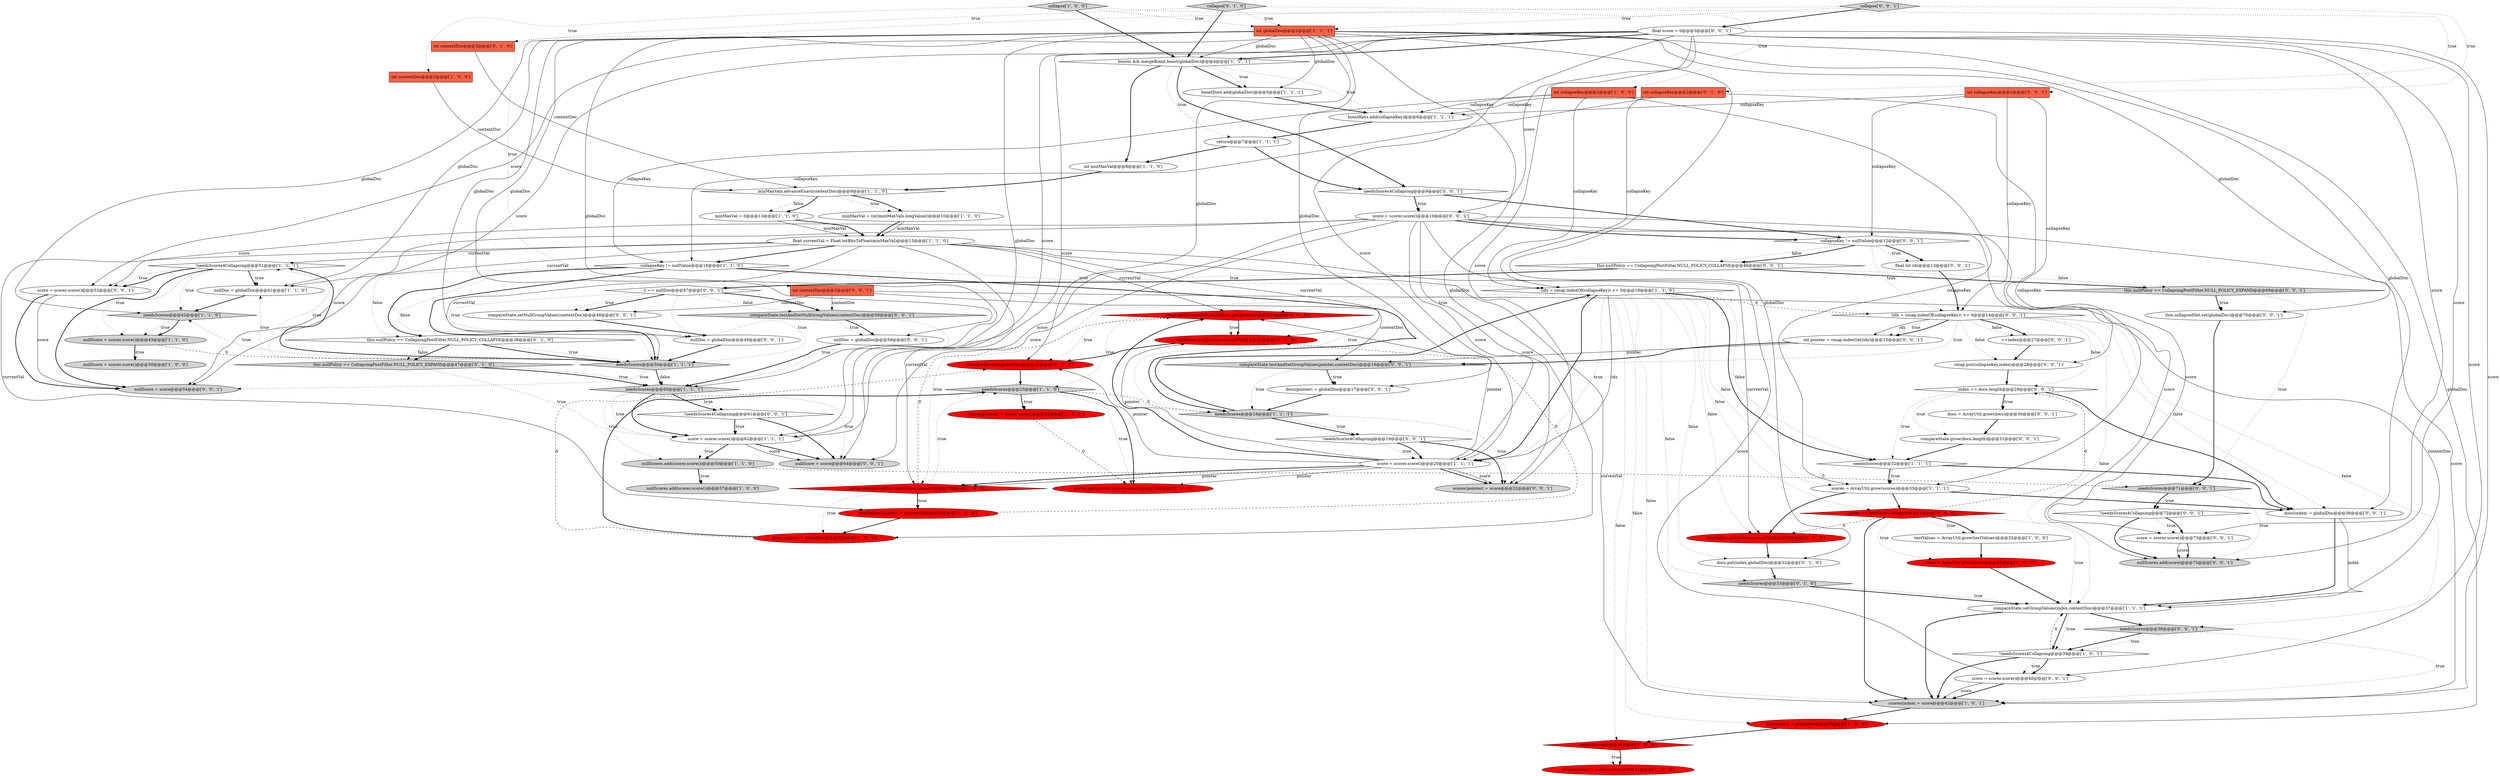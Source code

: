 digraph {
88 [style = filled, label = "++index@@@27@@@['0', '0', '1']", fillcolor = white, shape = ellipse image = "AAA0AAABBB3BBB"];
63 [style = filled, label = "collapseKey != nullValue@@@12@@@['0', '0', '1']", fillcolor = white, shape = diamond image = "AAA0AAABBB3BBB"];
50 [style = filled, label = "comp.test(currentVal,testValues.get(pointer))@@@20@@@['0', '1', '0']", fillcolor = red, shape = diamond image = "AAA1AAABBB2BBB"];
71 [style = filled, label = "scores(pointer( = score@@@22@@@['0', '0', '1']", fillcolor = lightgray, shape = ellipse image = "AAA0AAABBB3BBB"];
74 [style = filled, label = "docs(index( = globalDoc@@@36@@@['0', '0', '1']", fillcolor = white, shape = ellipse image = "AAA0AAABBB3BBB"];
58 [style = filled, label = "docs = ArrayUtil.grow(docs)@@@30@@@['0', '0', '1']", fillcolor = white, shape = ellipse image = "AAA0AAABBB3BBB"];
56 [style = filled, label = "needsScores@@@38@@@['0', '0', '1']", fillcolor = lightgray, shape = diamond image = "AAA0AAABBB3BBB"];
87 [style = filled, label = "nullDoc = globalDoc@@@59@@@['0', '0', '1']", fillcolor = white, shape = ellipse image = "AAA0AAABBB3BBB"];
48 [style = filled, label = "needsScores@@@33@@@['0', '1', '0']", fillcolor = lightgray, shape = diamond image = "AAA0AAABBB2BBB"];
85 [style = filled, label = "compareState.testAndSetNullGroupValues(contextDoc)@@@58@@@['0', '0', '1']", fillcolor = lightgray, shape = diamond image = "AAA0AAABBB3BBB"];
89 [style = filled, label = "compareState.setNullGroupValues(contextDoc)@@@48@@@['0', '0', '1']", fillcolor = white, shape = ellipse image = "AAA0AAABBB3BBB"];
3 [style = filled, label = "index == testValues.length@@@31@@@['1', '0', '0']", fillcolor = red, shape = diamond image = "AAA1AAABBB1BBB"];
83 [style = filled, label = "nullScores.add(score)@@@75@@@['0', '0', '1']", fillcolor = lightgray, shape = ellipse image = "AAA0AAABBB3BBB"];
25 [style = filled, label = "boosts && mergeBoost.boost(globalDoc)@@@4@@@['1', '1', '1']", fillcolor = white, shape = diamond image = "AAA0AAABBB1BBB"];
33 [style = filled, label = "docs = ArrayUtil.grow(docs)@@@33@@@['1', '0', '0']", fillcolor = red, shape = ellipse image = "AAA1AAABBB1BBB"];
84 [style = filled, label = "float score = 0@@@3@@@['0', '0', '1']", fillcolor = white, shape = ellipse image = "AAA0AAABBB3BBB"];
8 [style = filled, label = "scores = ArrayUtil.grow(scores)@@@33@@@['1', '1', '1']", fillcolor = white, shape = ellipse image = "AAA0AAABBB1BBB"];
66 [style = filled, label = "nullScore = score@@@54@@@['0', '0', '1']", fillcolor = lightgray, shape = ellipse image = "AAA0AAABBB3BBB"];
49 [style = filled, label = "int contextDoc@@@2@@@['0', '1', '0']", fillcolor = tomato, shape = box image = "AAA0AAABBB2BBB"];
29 [style = filled, label = "int minMaxVal@@@8@@@['1', '1', '0']", fillcolor = white, shape = ellipse image = "AAA0AAABBB1BBB"];
67 [style = filled, label = "!needsScores4Collapsing@@@61@@@['0', '0', '1']", fillcolor = white, shape = diamond image = "AAA0AAABBB3BBB"];
75 [style = filled, label = "this.nullPolicy == CollapsingPostFilter.NULL_POLICY_EXPAND@@@69@@@['0', '0', '1']", fillcolor = lightgray, shape = diamond image = "AAA0AAABBB3BBB"];
70 [style = filled, label = "score = scorer.score()@@@52@@@['0', '0', '1']", fillcolor = white, shape = ellipse image = "AAA0AAABBB3BBB"];
12 [style = filled, label = "minMaxVal = 0@@@13@@@['1', '1', '0']", fillcolor = white, shape = ellipse image = "AAA0AAABBB1BBB"];
53 [style = filled, label = "testValues.put(pointer,currentVal)@@@21@@@['0', '1', '0']", fillcolor = red, shape = ellipse image = "AAA1AAABBB2BBB"];
9 [style = filled, label = "needsScores@@@23@@@['1', '1', '0']", fillcolor = lightgray, shape = diamond image = "AAA0AAABBB1BBB"];
38 [style = filled, label = "scores(index( = score@@@42@@@['1', '0', '1']", fillcolor = lightgray, shape = ellipse image = "AAA0AAABBB1BBB"];
42 [style = filled, label = "nullScores.add(scorer.score())@@@57@@@['1', '0', '0']", fillcolor = lightgray, shape = ellipse image = "AAA0AAABBB1BBB"];
19 [style = filled, label = "minMaxVals.advanceExact(contextDoc)@@@9@@@['1', '1', '0']", fillcolor = white, shape = diamond image = "AAA0AAABBB1BBB"];
44 [style = filled, label = "scores.put(pointer,scorer.score())@@@24@@@['0', '1', '0']", fillcolor = red, shape = ellipse image = "AAA1AAABBB2BBB"];
68 [style = filled, label = "int collapseKey@@@2@@@['0', '0', '1']", fillcolor = tomato, shape = box image = "AAA0AAABBB3BBB"];
14 [style = filled, label = "boostKeys.add(collapseKey)@@@6@@@['1', '1', '1']", fillcolor = white, shape = ellipse image = "AAA0AAABBB1BBB"];
13 [style = filled, label = "nullScore = scorer.score()@@@50@@@['1', '0', '0']", fillcolor = lightgray, shape = ellipse image = "AAA0AAABBB1BBB"];
23 [style = filled, label = "needsScores@@@60@@@['1', '1', '1']", fillcolor = lightgray, shape = diamond image = "AAA0AAABBB1BBB"];
18 [style = filled, label = "testValues(pointer( = currentVal@@@21@@@['1', '0', '0']", fillcolor = red, shape = ellipse image = "AAA1AAABBB1BBB"];
82 [style = filled, label = "(idx = cmap.indexOf(collapseKey)) >= 0@@@14@@@['0', '0', '1']", fillcolor = white, shape = diamond image = "AAA0AAABBB3BBB"];
32 [style = filled, label = "int globalDoc@@@2@@@['1', '1', '1']", fillcolor = tomato, shape = box image = "AAA0AAABBB1BBB"];
27 [style = filled, label = "(idx = cmap.indexOf(collapseKey)) >= 0@@@18@@@['1', '1', '0']", fillcolor = white, shape = diamond image = "AAA0AAABBB1BBB"];
6 [style = filled, label = "comp.test(currentVal,testValues(pointer()@@@20@@@['1', '0', '0']", fillcolor = red, shape = diamond image = "AAA1AAABBB1BBB"];
47 [style = filled, label = "this.nullPolicy == CollapsingPostFilter.NULL_POLICY_COLLAPSE@@@38@@@['0', '1', '0']", fillcolor = white, shape = diamond image = "AAA0AAABBB2BBB"];
5 [style = filled, label = "int collapseKey@@@2@@@['1', '0', '0']", fillcolor = tomato, shape = box image = "AAA0AAABBB1BBB"];
28 [style = filled, label = "return@@@7@@@['1', '1', '1']", fillcolor = white, shape = ellipse image = "AAA0AAABBB1BBB"];
78 [style = filled, label = "nullScore = score@@@64@@@['0', '0', '1']", fillcolor = lightgray, shape = ellipse image = "AAA0AAABBB3BBB"];
73 [style = filled, label = "-1 == nullDoc@@@47@@@['0', '0', '1']", fillcolor = white, shape = diamond image = "AAA0AAABBB3BBB"];
62 [style = filled, label = "cmap.put(collapseKey,index)@@@28@@@['0', '0', '1']", fillcolor = white, shape = ellipse image = "AAA0AAABBB3BBB"];
69 [style = filled, label = "nullDoc = globalDoc@@@49@@@['0', '0', '1']", fillcolor = white, shape = ellipse image = "AAA0AAABBB3BBB"];
39 [style = filled, label = "!needsScores4Collapsing@@@51@@@['1', '1', '1']", fillcolor = white, shape = diamond image = "AAA0AAABBB1BBB"];
77 [style = filled, label = "final int idx@@@13@@@['0', '0', '1']", fillcolor = white, shape = ellipse image = "AAA0AAABBB3BBB"];
92 [style = filled, label = "compareState.grow(docs.length)@@@31@@@['0', '0', '1']", fillcolor = white, shape = ellipse image = "AAA0AAABBB3BBB"];
7 [style = filled, label = "collapseKey != nullValue@@@16@@@['1', '1', '0']", fillcolor = white, shape = diamond image = "AAA0AAABBB1BBB"];
55 [style = filled, label = "docs(pointer( = globalDoc@@@17@@@['0', '0', '1']", fillcolor = white, shape = ellipse image = "AAA0AAABBB3BBB"];
91 [style = filled, label = "collapse['0', '0', '1']", fillcolor = lightgray, shape = diamond image = "AAA0AAABBB3BBB"];
64 [style = filled, label = "score = scorer.score()@@@73@@@['0', '0', '1']", fillcolor = white, shape = ellipse image = "AAA0AAABBB3BBB"];
30 [style = filled, label = "nullDoc = globalDoc@@@41@@@['1', '1', '0']", fillcolor = white, shape = ellipse image = "AAA0AAABBB1BBB"];
54 [style = filled, label = "int collapseKey@@@2@@@['0', '1', '0']", fillcolor = tomato, shape = box image = "AAA0AAABBB2BBB"];
45 [style = filled, label = "docs.put(pointer,globalDoc)@@@22@@@['0', '1', '0']", fillcolor = red, shape = ellipse image = "AAA1AAABBB2BBB"];
90 [style = filled, label = "this.collapsedSet.set(globalDoc)@@@70@@@['0', '0', '1']", fillcolor = white, shape = ellipse image = "AAA0AAABBB3BBB"];
60 [style = filled, label = "compareState.testAndSetGroupValues(pointer,contextDoc)@@@16@@@['0', '0', '1']", fillcolor = lightgray, shape = diamond image = "AAA0AAABBB3BBB"];
0 [style = filled, label = "float currentVal = Float.intBitsToFloat(minMaxVal)@@@15@@@['1', '1', '0']", fillcolor = white, shape = ellipse image = "AAA0AAABBB1BBB"];
15 [style = filled, label = "nullScore = scorer.score()@@@43@@@['1', '1', '0']", fillcolor = lightgray, shape = ellipse image = "AAA0AAABBB1BBB"];
86 [style = filled, label = "score = scorer.score()@@@10@@@['0', '0', '1']", fillcolor = white, shape = ellipse image = "AAA0AAABBB3BBB"];
17 [style = filled, label = "needsScores@@@18@@@['1', '1', '1']", fillcolor = lightgray, shape = diamond image = "AAA0AAABBB1BBB"];
59 [style = filled, label = "needsScores4Collapsing@@@9@@@['0', '0', '1']", fillcolor = white, shape = diamond image = "AAA0AAABBB3BBB"];
72 [style = filled, label = "!needsScores4Collapsing@@@19@@@['0', '0', '1']", fillcolor = white, shape = diamond image = "AAA0AAABBB3BBB"];
20 [style = filled, label = "needsScores@@@32@@@['1', '1', '1']", fillcolor = white, shape = diamond image = "AAA0AAABBB1BBB"];
41 [style = filled, label = "nullScores.add(scorer.score())@@@50@@@['1', '1', '0']", fillcolor = lightgray, shape = ellipse image = "AAA0AAABBB1BBB"];
1 [style = filled, label = "needsScores@@@40@@@['1', '0', '0']", fillcolor = red, shape = diamond image = "AAA1AAABBB1BBB"];
52 [style = filled, label = "testValues.put(index,currentVal)@@@31@@@['0', '1', '0']", fillcolor = red, shape = ellipse image = "AAA1AAABBB2BBB"];
16 [style = filled, label = "docs(index( = globalDoc@@@39@@@['1', '0', '0']", fillcolor = red, shape = ellipse image = "AAA1AAABBB1BBB"];
35 [style = filled, label = "collapse['1', '0', '0']", fillcolor = lightgray, shape = diamond image = "AAA0AAABBB1BBB"];
61 [style = filled, label = "int contextDoc@@@2@@@['0', '0', '1']", fillcolor = tomato, shape = box image = "AAA0AAABBB3BBB"];
22 [style = filled, label = "minMaxVal = (int)minMaxVals.longValue()@@@10@@@['1', '1', '0']", fillcolor = white, shape = ellipse image = "AAA0AAABBB1BBB"];
2 [style = filled, label = "needsScores@@@42@@@['1', '1', '0']", fillcolor = lightgray, shape = diamond image = "AAA0AAABBB1BBB"];
4 [style = filled, label = "score = scorer.score()@@@62@@@['1', '1', '1']", fillcolor = white, shape = ellipse image = "AAA0AAABBB1BBB"];
36 [style = filled, label = "score = scorer.score()@@@20@@@['1', '1', '1']", fillcolor = white, shape = ellipse image = "AAA0AAABBB1BBB"];
40 [style = filled, label = "testValues = ArrayUtil.grow(testValues)@@@32@@@['1', '0', '0']", fillcolor = white, shape = ellipse image = "AAA0AAABBB1BBB"];
34 [style = filled, label = "scores(index( = scorer.score()@@@41@@@['1', '0', '0']", fillcolor = red, shape = ellipse image = "AAA1AAABBB1BBB"];
46 [style = filled, label = "this.nullPolicy == CollapsingPostFilter.NULL_POLICY_EXPAND@@@47@@@['0', '1', '0']", fillcolor = lightgray, shape = diamond image = "AAA0AAABBB2BBB"];
81 [style = filled, label = "score = scorer.score()@@@40@@@['0', '0', '1']", fillcolor = white, shape = ellipse image = "AAA0AAABBB3BBB"];
11 [style = filled, label = "!needsScores4Collapsing@@@39@@@['1', '0', '1']", fillcolor = white, shape = diamond image = "AAA0AAABBB1BBB"];
57 [style = filled, label = "index == docs.length@@@29@@@['0', '0', '1']", fillcolor = white, shape = diamond image = "AAA0AAABBB3BBB"];
37 [style = filled, label = "compareState.setGroupValues(index,contextDoc)@@@37@@@['1', '1', '1']", fillcolor = white, shape = ellipse image = "AAA0AAABBB1BBB"];
26 [style = filled, label = "int contextDoc@@@2@@@['1', '0', '0']", fillcolor = tomato, shape = box image = "AAA0AAABBB1BBB"];
51 [style = filled, label = "docs.put(index,globalDoc)@@@32@@@['0', '1', '0']", fillcolor = white, shape = ellipse image = "AAA0AAABBB2BBB"];
80 [style = filled, label = "!needsScores4Collapsing@@@72@@@['0', '0', '1']", fillcolor = white, shape = diamond image = "AAA0AAABBB3BBB"];
79 [style = filled, label = "needsScores@@@71@@@['0', '0', '1']", fillcolor = lightgray, shape = diamond image = "AAA0AAABBB3BBB"];
21 [style = filled, label = "needsScores@@@50@@@['1', '1', '1']", fillcolor = lightgray, shape = diamond image = "AAA0AAABBB1BBB"];
76 [style = filled, label = "this.nullPolicy == CollapsingPostFilter.NULL_POLICY_COLLAPSE@@@46@@@['0', '0', '1']", fillcolor = white, shape = diamond image = "AAA0AAABBB3BBB"];
24 [style = filled, label = "docs(pointer( = globalDoc@@@22@@@['1', '0', '0']", fillcolor = red, shape = ellipse image = "AAA1AAABBB1BBB"];
43 [style = filled, label = "collapse['0', '1', '0']", fillcolor = lightgray, shape = diamond image = "AAA0AAABBB2BBB"];
10 [style = filled, label = "boostDocs.add(globalDoc)@@@5@@@['1', '1', '1']", fillcolor = white, shape = ellipse image = "AAA0AAABBB1BBB"];
31 [style = filled, label = "scores(pointer( = scorer.score()@@@24@@@['1', '0', '0']", fillcolor = red, shape = ellipse image = "AAA1AAABBB1BBB"];
65 [style = filled, label = "int pointer = cmap.indexGet(idx)@@@15@@@['0', '0', '1']", fillcolor = white, shape = ellipse image = "AAA0AAABBB3BBB"];
54->14 [style = solid, label="collapseKey"];
4->78 [style = bold, label=""];
65->60 [style = bold, label=""];
55->17 [style = bold, label=""];
81->38 [style = bold, label=""];
70->66 [style = bold, label=""];
69->21 [style = bold, label=""];
86->78 [style = solid, label="score"];
4->78 [style = solid, label="score"];
37->11 [style = bold, label=""];
26->19 [style = solid, label="contextDoc"];
86->66 [style = solid, label="score"];
82->62 [style = dotted, label="false"];
84->25 [style = bold, label=""];
36->50 [style = solid, label="pointer"];
7->47 [style = dotted, label="false"];
3->33 [style = dotted, label="true"];
20->74 [style = bold, label=""];
2->15 [style = dotted, label="true"];
19->12 [style = dotted, label="false"];
86->4 [style = solid, label="score"];
35->26 [style = dotted, label="true"];
14->28 [style = bold, label=""];
25->28 [style = dotted, label="true"];
23->67 [style = dotted, label="true"];
57->58 [style = bold, label=""];
25->29 [style = bold, label=""];
27->48 [style = dotted, label="false"];
82->37 [style = dotted, label="false"];
3->38 [style = bold, label=""];
27->38 [style = dotted, label="false"];
3->40 [style = dotted, label="true"];
23->67 [style = bold, label=""];
0->30 [style = solid, label="currentVal"];
0->38 [style = solid, label="currentVal"];
1->34 [style = dotted, label="true"];
25->59 [style = bold, label=""];
27->20 [style = dotted, label="false"];
82->65 [style = bold, label=""];
76->73 [style = bold, label=""];
74->37 [style = bold, label=""];
23->4 [style = dotted, label="true"];
51->48 [style = bold, label=""];
6->18 [style = dotted, label="true"];
56->11 [style = dotted, label="true"];
75->90 [style = dotted, label="true"];
22->0 [style = bold, label=""];
81->38 [style = solid, label="score"];
67->4 [style = bold, label=""];
37->38 [style = bold, label=""];
17->71 [style = dotted, label="true"];
72->36 [style = dotted, label="true"];
57->74 [style = bold, label=""];
6->50 [style = dashed, label="0"];
32->74 [style = solid, label="globalDoc"];
27->52 [style = dotted, label="false"];
21->39 [style = dotted, label="true"];
43->54 [style = dotted, label="true"];
7->27 [style = dotted, label="true"];
2->15 [style = bold, label=""];
80->83 [style = bold, label=""];
25->10 [style = bold, label=""];
17->72 [style = bold, label=""];
37->56 [style = bold, label=""];
41->42 [style = dotted, label="true"];
76->75 [style = dotted, label="false"];
17->27 [style = bold, label=""];
86->81 [style = solid, label="score"];
36->6 [style = solid, label="pointer"];
5->27 [style = solid, label="collapseKey"];
27->36 [style = dotted, label="true"];
32->25 [style = solid, label="globalDoc"];
76->75 [style = bold, label=""];
31->44 [style = dashed, label="0"];
50->45 [style = dotted, label="true"];
82->65 [style = solid, label="idx"];
36->6 [style = bold, label=""];
48->37 [style = bold, label=""];
73->89 [style = bold, label=""];
32->51 [style = solid, label="globalDoc"];
39->2 [style = dotted, label="true"];
15->13 [style = bold, label=""];
36->71 [style = bold, label=""];
32->45 [style = solid, label="globalDoc"];
19->12 [style = bold, label=""];
10->14 [style = bold, label=""];
89->69 [style = bold, label=""];
18->53 [style = dashed, label="0"];
86->63 [style = bold, label=""];
54->27 [style = solid, label="collapseKey"];
84->36 [style = solid, label="score"];
9->31 [style = dotted, label="true"];
23->41 [style = dotted, label="true"];
54->7 [style = solid, label="collapseKey"];
63->76 [style = dotted, label="false"];
43->32 [style = dotted, label="true"];
32->55 [style = solid, label="globalDoc"];
56->38 [style = dotted, label="true"];
54->8 [style = solid, label="collapseKey"];
73->69 [style = dotted, label="true"];
59->86 [style = bold, label=""];
0->39 [style = solid, label="currentVal"];
86->83 [style = solid, label="score"];
21->66 [style = dotted, label="true"];
84->86 [style = solid, label="score"];
15->13 [style = dotted, label="true"];
0->7 [style = bold, label=""];
57->92 [style = dotted, label="true"];
60->55 [style = bold, label=""];
27->1 [style = dotted, label="false"];
73->21 [style = dotted, label="true"];
20->8 [style = bold, label=""];
11->81 [style = dotted, label="true"];
36->53 [style = solid, label="pointer"];
24->45 [style = dashed, label="0"];
80->64 [style = dotted, label="true"];
21->30 [style = dotted, label="true"];
50->9 [style = dotted, label="true"];
84->4 [style = solid, label="score"];
72->71 [style = bold, label=""];
8->74 [style = bold, label=""];
9->44 [style = bold, label=""];
39->66 [style = bold, label=""];
59->63 [style = bold, label=""];
19->22 [style = dotted, label="true"];
88->62 [style = bold, label=""];
22->0 [style = solid, label="minMaxVal"];
43->49 [style = dotted, label="true"];
63->77 [style = bold, label=""];
39->70 [style = dotted, label="true"];
36->50 [style = bold, label=""];
32->90 [style = solid, label="globalDoc"];
36->44 [style = solid, label="pointer"];
25->10 [style = dotted, label="true"];
84->81 [style = solid, label="score"];
73->89 [style = dotted, label="true"];
79->80 [style = dotted, label="true"];
52->51 [style = bold, label=""];
7->17 [style = dotted, label="true"];
28->59 [style = bold, label=""];
82->74 [style = dotted, label="false"];
19->22 [style = bold, label=""];
82->60 [style = dotted, label="true"];
61->60 [style = solid, label="contextDoc"];
27->20 [style = bold, label=""];
90->79 [style = bold, label=""];
7->21 [style = dotted, label="false"];
75->90 [style = bold, label=""];
80->64 [style = bold, label=""];
21->23 [style = bold, label=""];
82->88 [style = bold, label=""];
56->11 [style = bold, label=""];
28->29 [style = bold, label=""];
36->45 [style = solid, label="pointer"];
6->24 [style = dotted, label="true"];
59->86 [style = dotted, label="true"];
85->23 [style = dotted, label="true"];
32->2 [style = solid, label="globalDoc"];
61->89 [style = solid, label="contextDoc"];
18->24 [style = bold, label=""];
7->17 [style = bold, label=""];
37->11 [style = dotted, label="true"];
32->4 [style = solid, label="globalDoc"];
3->57 [style = dashed, label="0"];
6->18 [style = bold, label=""];
9->31 [style = bold, label=""];
82->65 [style = dotted, label="true"];
76->73 [style = dotted, label="true"];
79->80 [style = bold, label=""];
8->3 [style = bold, label=""];
38->16 [style = bold, label=""];
41->79 [style = dashed, label="0"];
67->4 [style = dotted, label="true"];
21->2 [style = dotted, label="true"];
32->24 [style = solid, label="globalDoc"];
15->21 [style = dashed, label="0"];
3->37 [style = dotted, label="true"];
39->30 [style = dotted, label="true"];
60->17 [style = dotted, label="true"];
0->53 [style = solid, label="currentVal"];
67->78 [style = bold, label=""];
77->82 [style = bold, label=""];
8->52 [style = bold, label=""];
84->64 [style = solid, label="score"];
12->0 [style = solid, label="minMaxVal"];
4->41 [style = bold, label=""];
5->8 [style = solid, label="collapseKey"];
9->44 [style = dotted, label="true"];
0->21 [style = solid, label="currentVal"];
86->70 [style = solid, label="score"];
35->25 [style = bold, label=""];
68->82 [style = solid, label="collapseKey"];
50->53 [style = dotted, label="true"];
57->58 [style = dotted, label="true"];
40->33 [style = bold, label=""];
92->20 [style = bold, label=""];
1->34 [style = bold, label=""];
29->19 [style = bold, label=""];
21->39 [style = bold, label=""];
6->9 [style = dotted, label="true"];
16->1 [style = bold, label=""];
84->70 [style = solid, label="score"];
85->87 [style = dotted, label="true"];
58->92 [style = bold, label=""];
72->36 [style = bold, label=""];
84->66 [style = solid, label="score"];
64->83 [style = solid, label="score"];
27->36 [style = solid, label="idx"];
27->50 [style = dotted, label="true"];
47->21 [style = dotted, label="true"];
47->21 [style = bold, label=""];
91->84 [style = bold, label=""];
21->23 [style = dotted, label="false"];
33->37 [style = bold, label=""];
68->14 [style = solid, label="collapseKey"];
27->8 [style = dotted, label="false"];
45->9 [style = bold, label=""];
46->23 [style = bold, label=""];
32->23 [style = solid, label="globalDoc"];
32->87 [style = solid, label="globalDoc"];
68->62 [style = solid, label="collapseKey"];
27->3 [style = dotted, label="false"];
17->72 [style = dotted, label="true"];
24->9 [style = bold, label=""];
48->37 [style = dotted, label="true"];
36->71 [style = solid, label="score"];
3->52 [style = dashed, label="0"];
32->30 [style = solid, label="globalDoc"];
46->4 [style = dotted, label="true"];
86->71 [style = solid, label="score"];
27->36 [style = bold, label=""];
11->38 [style = bold, label=""];
82->88 [style = dotted, label="false"];
32->69 [style = solid, label="globalDoc"];
27->82 [style = dashed, label="0"];
46->23 [style = dotted, label="true"];
82->57 [style = dotted, label="false"];
91->68 [style = dotted, label="true"];
91->61 [style = dotted, label="true"];
27->16 [style = dotted, label="false"];
35->5 [style = dotted, label="true"];
3->40 [style = bold, label=""];
61->37 [style = solid, label="contextDoc"];
7->47 [style = bold, label=""];
20->8 [style = dotted, label="true"];
61->85 [style = solid, label="contextDoc"];
84->38 [style = solid, label="score"];
73->85 [style = dotted, label="false"];
91->32 [style = dotted, label="true"];
23->4 [style = bold, label=""];
32->16 [style = solid, label="globalDoc"];
74->37 [style = solid, label="index"];
5->7 [style = solid, label="collapseKey"];
63->77 [style = dotted, label="true"];
23->78 [style = dotted, label="true"];
47->46 [style = bold, label=""];
75->79 [style = dotted, label="true"];
25->14 [style = dotted, label="true"];
47->46 [style = dotted, label="false"];
79->83 [style = dotted, label="true"];
62->57 [style = bold, label=""];
39->70 [style = bold, label=""];
12->0 [style = bold, label=""];
53->45 [style = bold, label=""];
0->6 [style = solid, label="currentVal"];
87->23 [style = bold, label=""];
84->83 [style = solid, label="score"];
84->78 [style = solid, label="score"];
39->30 [style = bold, label=""];
85->87 [style = bold, label=""];
57->20 [style = dotted, label="true"];
0->52 [style = solid, label="currentVal"];
60->55 [style = dotted, label="true"];
39->15 [style = dotted, label="true"];
0->18 [style = solid, label="currentVal"];
27->51 [style = dotted, label="false"];
86->64 [style = solid, label="score"];
9->17 [style = dashed, label="0"];
86->36 [style = solid, label="score"];
63->76 [style = bold, label=""];
73->85 [style = bold, label=""];
4->41 [style = dotted, label="true"];
7->21 [style = bold, label=""];
11->37 [style = dashed, label="0"];
65->60 [style = solid, label="pointer"];
5->14 [style = solid, label="collapseKey"];
64->83 [style = bold, label=""];
68->63 [style = solid, label="collapseKey"];
86->38 [style = solid, label="score"];
27->6 [style = dotted, label="true"];
11->81 [style = bold, label=""];
30->2 [style = bold, label=""];
49->19 [style = solid, label="contextDoc"];
84->71 [style = solid, label="score"];
43->25 [style = bold, label=""];
70->66 [style = solid, label="score"];
63->82 [style = dotted, label="true"];
32->10 [style = solid, label="globalDoc"];
0->50 [style = solid, label="currentVal"];
82->56 [style = dotted, label="false"];
50->53 [style = bold, label=""];
41->42 [style = bold, label=""];
35->32 [style = dotted, label="true"];
}
